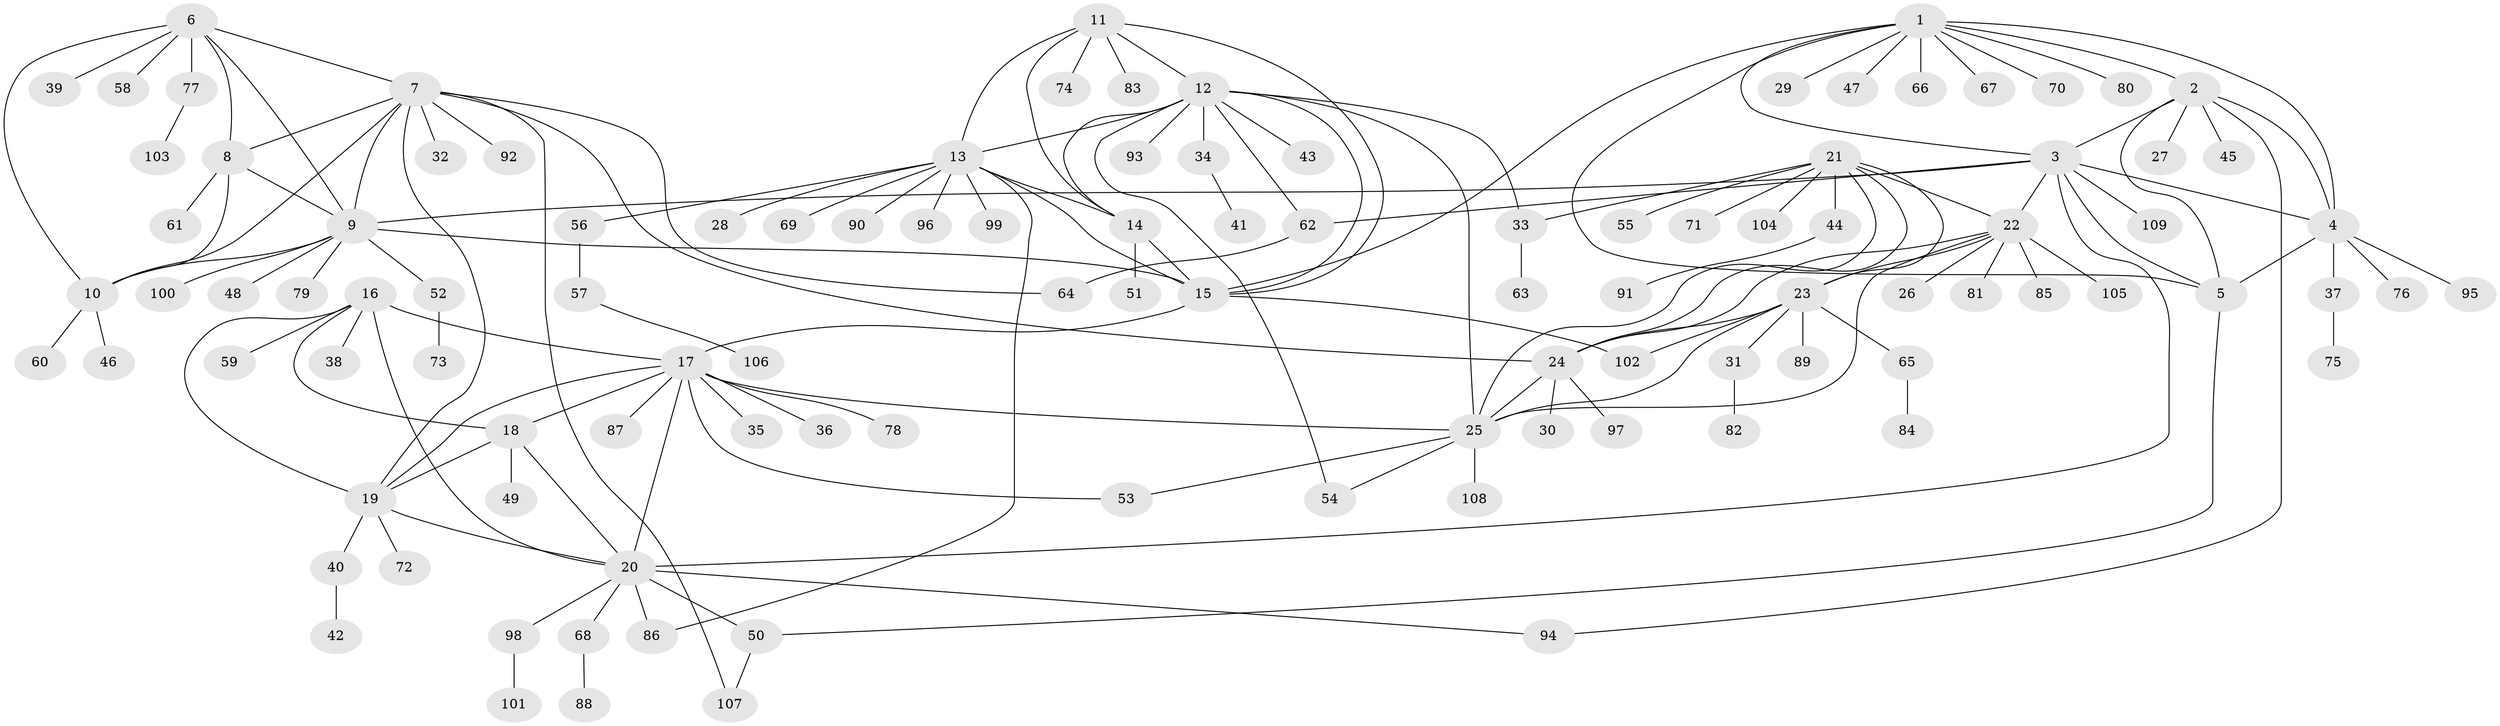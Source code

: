 // coarse degree distribution, {5: 0.10909090909090909, 1: 0.5636363636363636, 4: 0.03636363636363636, 8: 0.07272727272727272, 2: 0.07272727272727272, 7: 0.10909090909090909, 12: 0.01818181818181818, 9: 0.01818181818181818}
// Generated by graph-tools (version 1.1) at 2025/37/03/04/25 23:37:37]
// undirected, 109 vertices, 154 edges
graph export_dot {
  node [color=gray90,style=filled];
  1;
  2;
  3;
  4;
  5;
  6;
  7;
  8;
  9;
  10;
  11;
  12;
  13;
  14;
  15;
  16;
  17;
  18;
  19;
  20;
  21;
  22;
  23;
  24;
  25;
  26;
  27;
  28;
  29;
  30;
  31;
  32;
  33;
  34;
  35;
  36;
  37;
  38;
  39;
  40;
  41;
  42;
  43;
  44;
  45;
  46;
  47;
  48;
  49;
  50;
  51;
  52;
  53;
  54;
  55;
  56;
  57;
  58;
  59;
  60;
  61;
  62;
  63;
  64;
  65;
  66;
  67;
  68;
  69;
  70;
  71;
  72;
  73;
  74;
  75;
  76;
  77;
  78;
  79;
  80;
  81;
  82;
  83;
  84;
  85;
  86;
  87;
  88;
  89;
  90;
  91;
  92;
  93;
  94;
  95;
  96;
  97;
  98;
  99;
  100;
  101;
  102;
  103;
  104;
  105;
  106;
  107;
  108;
  109;
  1 -- 2;
  1 -- 3;
  1 -- 4;
  1 -- 5;
  1 -- 15;
  1 -- 29;
  1 -- 47;
  1 -- 66;
  1 -- 67;
  1 -- 70;
  1 -- 80;
  2 -- 3;
  2 -- 4;
  2 -- 5;
  2 -- 27;
  2 -- 45;
  2 -- 94;
  3 -- 4;
  3 -- 5;
  3 -- 9;
  3 -- 20;
  3 -- 22;
  3 -- 62;
  3 -- 109;
  4 -- 5;
  4 -- 37;
  4 -- 76;
  4 -- 95;
  5 -- 50;
  6 -- 7;
  6 -- 8;
  6 -- 9;
  6 -- 10;
  6 -- 39;
  6 -- 58;
  6 -- 77;
  7 -- 8;
  7 -- 9;
  7 -- 10;
  7 -- 19;
  7 -- 24;
  7 -- 32;
  7 -- 64;
  7 -- 92;
  7 -- 107;
  8 -- 9;
  8 -- 10;
  8 -- 61;
  9 -- 10;
  9 -- 15;
  9 -- 48;
  9 -- 52;
  9 -- 79;
  9 -- 100;
  10 -- 46;
  10 -- 60;
  11 -- 12;
  11 -- 13;
  11 -- 14;
  11 -- 15;
  11 -- 74;
  11 -- 83;
  12 -- 13;
  12 -- 14;
  12 -- 15;
  12 -- 25;
  12 -- 33;
  12 -- 34;
  12 -- 43;
  12 -- 54;
  12 -- 62;
  12 -- 93;
  13 -- 14;
  13 -- 15;
  13 -- 28;
  13 -- 56;
  13 -- 69;
  13 -- 86;
  13 -- 90;
  13 -- 96;
  13 -- 99;
  14 -- 15;
  14 -- 51;
  15 -- 17;
  15 -- 102;
  16 -- 17;
  16 -- 18;
  16 -- 19;
  16 -- 20;
  16 -- 38;
  16 -- 59;
  17 -- 18;
  17 -- 19;
  17 -- 20;
  17 -- 25;
  17 -- 35;
  17 -- 36;
  17 -- 53;
  17 -- 78;
  17 -- 87;
  18 -- 19;
  18 -- 20;
  18 -- 49;
  19 -- 20;
  19 -- 40;
  19 -- 72;
  20 -- 50;
  20 -- 68;
  20 -- 86;
  20 -- 94;
  20 -- 98;
  21 -- 22;
  21 -- 23;
  21 -- 24;
  21 -- 25;
  21 -- 33;
  21 -- 44;
  21 -- 55;
  21 -- 71;
  21 -- 104;
  22 -- 23;
  22 -- 24;
  22 -- 25;
  22 -- 26;
  22 -- 81;
  22 -- 85;
  22 -- 105;
  23 -- 24;
  23 -- 25;
  23 -- 31;
  23 -- 65;
  23 -- 89;
  23 -- 102;
  24 -- 25;
  24 -- 30;
  24 -- 97;
  25 -- 53;
  25 -- 54;
  25 -- 108;
  31 -- 82;
  33 -- 63;
  34 -- 41;
  37 -- 75;
  40 -- 42;
  44 -- 91;
  50 -- 107;
  52 -- 73;
  56 -- 57;
  57 -- 106;
  62 -- 64;
  65 -- 84;
  68 -- 88;
  77 -- 103;
  98 -- 101;
}
